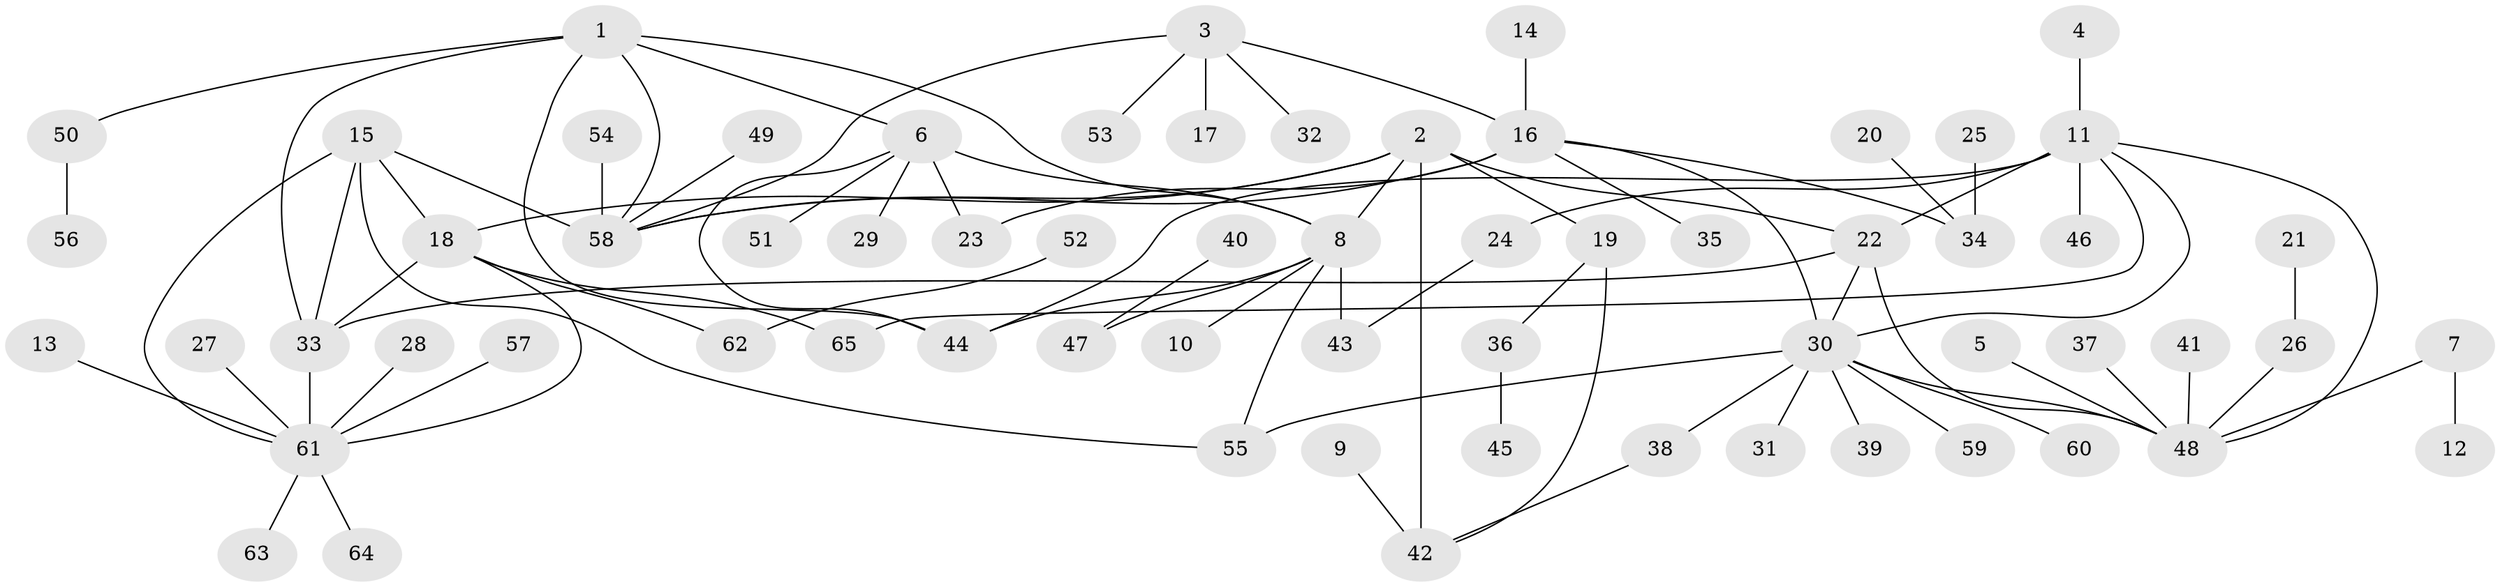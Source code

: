 // original degree distribution, {5: 0.06521739130434782, 9: 0.05434782608695652, 7: 0.021739130434782608, 6: 0.043478260869565216, 10: 0.010869565217391304, 11: 0.010869565217391304, 4: 0.03260869565217391, 1: 0.5978260869565217, 2: 0.10869565217391304, 3: 0.05434782608695652}
// Generated by graph-tools (version 1.1) at 2025/37/03/04/25 23:37:38]
// undirected, 65 vertices, 87 edges
graph export_dot {
  node [color=gray90,style=filled];
  1;
  2;
  3;
  4;
  5;
  6;
  7;
  8;
  9;
  10;
  11;
  12;
  13;
  14;
  15;
  16;
  17;
  18;
  19;
  20;
  21;
  22;
  23;
  24;
  25;
  26;
  27;
  28;
  29;
  30;
  31;
  32;
  33;
  34;
  35;
  36;
  37;
  38;
  39;
  40;
  41;
  42;
  43;
  44;
  45;
  46;
  47;
  48;
  49;
  50;
  51;
  52;
  53;
  54;
  55;
  56;
  57;
  58;
  59;
  60;
  61;
  62;
  63;
  64;
  65;
  1 -- 6 [weight=1.0];
  1 -- 8 [weight=1.0];
  1 -- 33 [weight=1.0];
  1 -- 44 [weight=1.0];
  1 -- 50 [weight=1.0];
  1 -- 58 [weight=1.0];
  2 -- 8 [weight=1.0];
  2 -- 18 [weight=1.0];
  2 -- 19 [weight=2.0];
  2 -- 22 [weight=1.0];
  2 -- 42 [weight=2.0];
  2 -- 58 [weight=1.0];
  3 -- 16 [weight=2.0];
  3 -- 17 [weight=1.0];
  3 -- 32 [weight=1.0];
  3 -- 53 [weight=1.0];
  3 -- 58 [weight=2.0];
  4 -- 11 [weight=1.0];
  5 -- 48 [weight=1.0];
  6 -- 8 [weight=1.0];
  6 -- 23 [weight=1.0];
  6 -- 29 [weight=1.0];
  6 -- 44 [weight=1.0];
  6 -- 51 [weight=1.0];
  7 -- 12 [weight=1.0];
  7 -- 48 [weight=1.0];
  8 -- 10 [weight=1.0];
  8 -- 43 [weight=1.0];
  8 -- 44 [weight=1.0];
  8 -- 47 [weight=1.0];
  8 -- 55 [weight=1.0];
  9 -- 42 [weight=1.0];
  11 -- 22 [weight=1.0];
  11 -- 24 [weight=1.0];
  11 -- 30 [weight=1.0];
  11 -- 44 [weight=1.0];
  11 -- 46 [weight=1.0];
  11 -- 48 [weight=1.0];
  11 -- 65 [weight=1.0];
  13 -- 61 [weight=1.0];
  14 -- 16 [weight=1.0];
  15 -- 18 [weight=1.0];
  15 -- 33 [weight=1.0];
  15 -- 55 [weight=1.0];
  15 -- 58 [weight=1.0];
  15 -- 61 [weight=1.0];
  16 -- 23 [weight=1.0];
  16 -- 30 [weight=1.0];
  16 -- 34 [weight=1.0];
  16 -- 35 [weight=1.0];
  16 -- 58 [weight=1.0];
  18 -- 33 [weight=1.0];
  18 -- 61 [weight=1.0];
  18 -- 62 [weight=1.0];
  18 -- 65 [weight=1.0];
  19 -- 36 [weight=1.0];
  19 -- 42 [weight=1.0];
  20 -- 34 [weight=1.0];
  21 -- 26 [weight=1.0];
  22 -- 30 [weight=1.0];
  22 -- 33 [weight=1.0];
  22 -- 48 [weight=1.0];
  24 -- 43 [weight=1.0];
  25 -- 34 [weight=1.0];
  26 -- 48 [weight=1.0];
  27 -- 61 [weight=1.0];
  28 -- 61 [weight=1.0];
  30 -- 31 [weight=1.0];
  30 -- 38 [weight=1.0];
  30 -- 39 [weight=1.0];
  30 -- 48 [weight=1.0];
  30 -- 55 [weight=1.0];
  30 -- 59 [weight=1.0];
  30 -- 60 [weight=1.0];
  33 -- 61 [weight=1.0];
  36 -- 45 [weight=1.0];
  37 -- 48 [weight=1.0];
  38 -- 42 [weight=1.0];
  40 -- 47 [weight=1.0];
  41 -- 48 [weight=1.0];
  49 -- 58 [weight=1.0];
  50 -- 56 [weight=1.0];
  52 -- 62 [weight=1.0];
  54 -- 58 [weight=1.0];
  57 -- 61 [weight=1.0];
  61 -- 63 [weight=1.0];
  61 -- 64 [weight=1.0];
}
